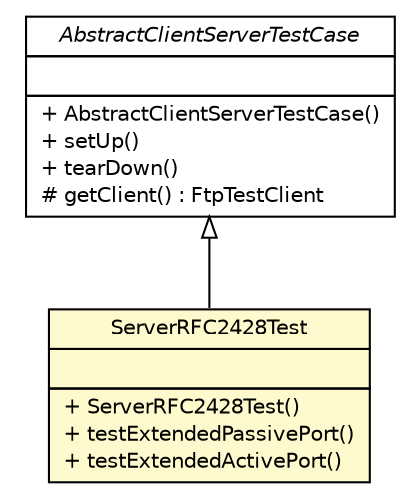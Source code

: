 #!/usr/local/bin/dot
#
# Class diagram 
# Generated by UMLGraph version 5.1 (http://www.umlgraph.org/)
#

digraph G {
	edge [fontname="Helvetica",fontsize=10,labelfontname="Helvetica",labelfontsize=10];
	node [fontname="Helvetica",fontsize=10,shape=plaintext];
	nodesep=0.25;
	ranksep=0.5;
	// com.apporiented.hermesftp.server.impl.ServerRFC2428Test
	c138 [label=<<table title="com.apporiented.hermesftp.server.impl.ServerRFC2428Test" border="0" cellborder="1" cellspacing="0" cellpadding="2" port="p" bgcolor="lemonChiffon" href="./ServerRFC2428Test.html">
		<tr><td><table border="0" cellspacing="0" cellpadding="1">
<tr><td align="center" balign="center"> ServerRFC2428Test </td></tr>
		</table></td></tr>
		<tr><td><table border="0" cellspacing="0" cellpadding="1">
<tr><td align="left" balign="left">  </td></tr>
		</table></td></tr>
		<tr><td><table border="0" cellspacing="0" cellpadding="1">
<tr><td align="left" balign="left"> + ServerRFC2428Test() </td></tr>
<tr><td align="left" balign="left"> + testExtendedPassivePort() </td></tr>
<tr><td align="left" balign="left"> + testExtendedActivePort() </td></tr>
		</table></td></tr>
		</table>>, fontname="Helvetica", fontcolor="black", fontsize=10.0];
	// com.apporiented.hermesftp.server.impl.AbstractClientServerTestCase
	c139 [label=<<table title="com.apporiented.hermesftp.server.impl.AbstractClientServerTestCase" border="0" cellborder="1" cellspacing="0" cellpadding="2" port="p" href="./AbstractClientServerTestCase.html">
		<tr><td><table border="0" cellspacing="0" cellpadding="1">
<tr><td align="center" balign="center"><font face="Helvetica-Oblique"> AbstractClientServerTestCase </font></td></tr>
		</table></td></tr>
		<tr><td><table border="0" cellspacing="0" cellpadding="1">
<tr><td align="left" balign="left">  </td></tr>
		</table></td></tr>
		<tr><td><table border="0" cellspacing="0" cellpadding="1">
<tr><td align="left" balign="left"> + AbstractClientServerTestCase() </td></tr>
<tr><td align="left" balign="left"> + setUp() </td></tr>
<tr><td align="left" balign="left"> + tearDown() </td></tr>
<tr><td align="left" balign="left"> # getClient() : FtpTestClient </td></tr>
		</table></td></tr>
		</table>>, fontname="Helvetica", fontcolor="black", fontsize=10.0];
	//com.apporiented.hermesftp.server.impl.ServerRFC2428Test extends com.apporiented.hermesftp.server.impl.AbstractClientServerTestCase
	c139:p -> c138:p [dir=back,arrowtail=empty];
}

